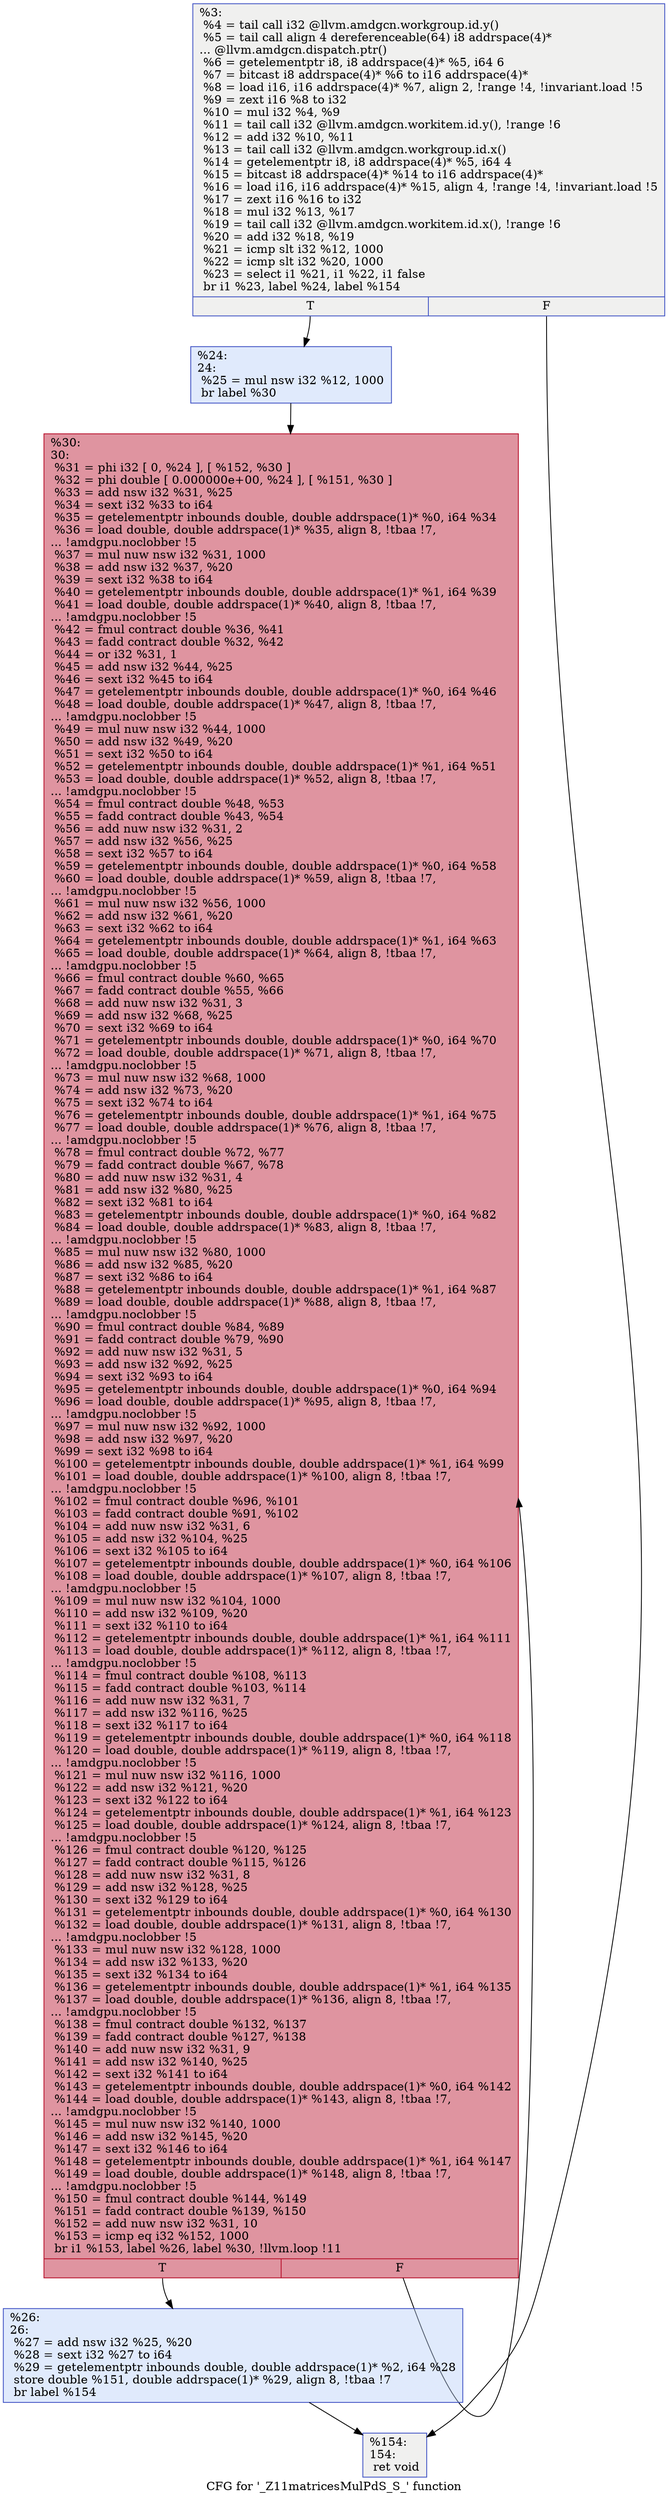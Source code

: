 digraph "CFG for '_Z11matricesMulPdS_S_' function" {
	label="CFG for '_Z11matricesMulPdS_S_' function";

	Node0x5d55ac0 [shape=record,color="#3d50c3ff", style=filled, fillcolor="#dedcdb70",label="{%3:\l  %4 = tail call i32 @llvm.amdgcn.workgroup.id.y()\l  %5 = tail call align 4 dereferenceable(64) i8 addrspace(4)*\l... @llvm.amdgcn.dispatch.ptr()\l  %6 = getelementptr i8, i8 addrspace(4)* %5, i64 6\l  %7 = bitcast i8 addrspace(4)* %6 to i16 addrspace(4)*\l  %8 = load i16, i16 addrspace(4)* %7, align 2, !range !4, !invariant.load !5\l  %9 = zext i16 %8 to i32\l  %10 = mul i32 %4, %9\l  %11 = tail call i32 @llvm.amdgcn.workitem.id.y(), !range !6\l  %12 = add i32 %10, %11\l  %13 = tail call i32 @llvm.amdgcn.workgroup.id.x()\l  %14 = getelementptr i8, i8 addrspace(4)* %5, i64 4\l  %15 = bitcast i8 addrspace(4)* %14 to i16 addrspace(4)*\l  %16 = load i16, i16 addrspace(4)* %15, align 4, !range !4, !invariant.load !5\l  %17 = zext i16 %16 to i32\l  %18 = mul i32 %13, %17\l  %19 = tail call i32 @llvm.amdgcn.workitem.id.x(), !range !6\l  %20 = add i32 %18, %19\l  %21 = icmp slt i32 %12, 1000\l  %22 = icmp slt i32 %20, 1000\l  %23 = select i1 %21, i1 %22, i1 false\l  br i1 %23, label %24, label %154\l|{<s0>T|<s1>F}}"];
	Node0x5d55ac0:s0 -> Node0x5d595a0;
	Node0x5d55ac0:s1 -> Node0x5d59630;
	Node0x5d595a0 [shape=record,color="#3d50c3ff", style=filled, fillcolor="#b9d0f970",label="{%24:\l24:                                               \l  %25 = mul nsw i32 %12, 1000\l  br label %30\l}"];
	Node0x5d595a0 -> Node0x5d59800;
	Node0x5d598c0 [shape=record,color="#3d50c3ff", style=filled, fillcolor="#b9d0f970",label="{%26:\l26:                                               \l  %27 = add nsw i32 %25, %20\l  %28 = sext i32 %27 to i64\l  %29 = getelementptr inbounds double, double addrspace(1)* %2, i64 %28\l  store double %151, double addrspace(1)* %29, align 8, !tbaa !7\l  br label %154\l}"];
	Node0x5d598c0 -> Node0x5d59630;
	Node0x5d59800 [shape=record,color="#b70d28ff", style=filled, fillcolor="#b70d2870",label="{%30:\l30:                                               \l  %31 = phi i32 [ 0, %24 ], [ %152, %30 ]\l  %32 = phi double [ 0.000000e+00, %24 ], [ %151, %30 ]\l  %33 = add nsw i32 %31, %25\l  %34 = sext i32 %33 to i64\l  %35 = getelementptr inbounds double, double addrspace(1)* %0, i64 %34\l  %36 = load double, double addrspace(1)* %35, align 8, !tbaa !7,\l... !amdgpu.noclobber !5\l  %37 = mul nuw nsw i32 %31, 1000\l  %38 = add nsw i32 %37, %20\l  %39 = sext i32 %38 to i64\l  %40 = getelementptr inbounds double, double addrspace(1)* %1, i64 %39\l  %41 = load double, double addrspace(1)* %40, align 8, !tbaa !7,\l... !amdgpu.noclobber !5\l  %42 = fmul contract double %36, %41\l  %43 = fadd contract double %32, %42\l  %44 = or i32 %31, 1\l  %45 = add nsw i32 %44, %25\l  %46 = sext i32 %45 to i64\l  %47 = getelementptr inbounds double, double addrspace(1)* %0, i64 %46\l  %48 = load double, double addrspace(1)* %47, align 8, !tbaa !7,\l... !amdgpu.noclobber !5\l  %49 = mul nuw nsw i32 %44, 1000\l  %50 = add nsw i32 %49, %20\l  %51 = sext i32 %50 to i64\l  %52 = getelementptr inbounds double, double addrspace(1)* %1, i64 %51\l  %53 = load double, double addrspace(1)* %52, align 8, !tbaa !7,\l... !amdgpu.noclobber !5\l  %54 = fmul contract double %48, %53\l  %55 = fadd contract double %43, %54\l  %56 = add nuw nsw i32 %31, 2\l  %57 = add nsw i32 %56, %25\l  %58 = sext i32 %57 to i64\l  %59 = getelementptr inbounds double, double addrspace(1)* %0, i64 %58\l  %60 = load double, double addrspace(1)* %59, align 8, !tbaa !7,\l... !amdgpu.noclobber !5\l  %61 = mul nuw nsw i32 %56, 1000\l  %62 = add nsw i32 %61, %20\l  %63 = sext i32 %62 to i64\l  %64 = getelementptr inbounds double, double addrspace(1)* %1, i64 %63\l  %65 = load double, double addrspace(1)* %64, align 8, !tbaa !7,\l... !amdgpu.noclobber !5\l  %66 = fmul contract double %60, %65\l  %67 = fadd contract double %55, %66\l  %68 = add nuw nsw i32 %31, 3\l  %69 = add nsw i32 %68, %25\l  %70 = sext i32 %69 to i64\l  %71 = getelementptr inbounds double, double addrspace(1)* %0, i64 %70\l  %72 = load double, double addrspace(1)* %71, align 8, !tbaa !7,\l... !amdgpu.noclobber !5\l  %73 = mul nuw nsw i32 %68, 1000\l  %74 = add nsw i32 %73, %20\l  %75 = sext i32 %74 to i64\l  %76 = getelementptr inbounds double, double addrspace(1)* %1, i64 %75\l  %77 = load double, double addrspace(1)* %76, align 8, !tbaa !7,\l... !amdgpu.noclobber !5\l  %78 = fmul contract double %72, %77\l  %79 = fadd contract double %67, %78\l  %80 = add nuw nsw i32 %31, 4\l  %81 = add nsw i32 %80, %25\l  %82 = sext i32 %81 to i64\l  %83 = getelementptr inbounds double, double addrspace(1)* %0, i64 %82\l  %84 = load double, double addrspace(1)* %83, align 8, !tbaa !7,\l... !amdgpu.noclobber !5\l  %85 = mul nuw nsw i32 %80, 1000\l  %86 = add nsw i32 %85, %20\l  %87 = sext i32 %86 to i64\l  %88 = getelementptr inbounds double, double addrspace(1)* %1, i64 %87\l  %89 = load double, double addrspace(1)* %88, align 8, !tbaa !7,\l... !amdgpu.noclobber !5\l  %90 = fmul contract double %84, %89\l  %91 = fadd contract double %79, %90\l  %92 = add nuw nsw i32 %31, 5\l  %93 = add nsw i32 %92, %25\l  %94 = sext i32 %93 to i64\l  %95 = getelementptr inbounds double, double addrspace(1)* %0, i64 %94\l  %96 = load double, double addrspace(1)* %95, align 8, !tbaa !7,\l... !amdgpu.noclobber !5\l  %97 = mul nuw nsw i32 %92, 1000\l  %98 = add nsw i32 %97, %20\l  %99 = sext i32 %98 to i64\l  %100 = getelementptr inbounds double, double addrspace(1)* %1, i64 %99\l  %101 = load double, double addrspace(1)* %100, align 8, !tbaa !7,\l... !amdgpu.noclobber !5\l  %102 = fmul contract double %96, %101\l  %103 = fadd contract double %91, %102\l  %104 = add nuw nsw i32 %31, 6\l  %105 = add nsw i32 %104, %25\l  %106 = sext i32 %105 to i64\l  %107 = getelementptr inbounds double, double addrspace(1)* %0, i64 %106\l  %108 = load double, double addrspace(1)* %107, align 8, !tbaa !7,\l... !amdgpu.noclobber !5\l  %109 = mul nuw nsw i32 %104, 1000\l  %110 = add nsw i32 %109, %20\l  %111 = sext i32 %110 to i64\l  %112 = getelementptr inbounds double, double addrspace(1)* %1, i64 %111\l  %113 = load double, double addrspace(1)* %112, align 8, !tbaa !7,\l... !amdgpu.noclobber !5\l  %114 = fmul contract double %108, %113\l  %115 = fadd contract double %103, %114\l  %116 = add nuw nsw i32 %31, 7\l  %117 = add nsw i32 %116, %25\l  %118 = sext i32 %117 to i64\l  %119 = getelementptr inbounds double, double addrspace(1)* %0, i64 %118\l  %120 = load double, double addrspace(1)* %119, align 8, !tbaa !7,\l... !amdgpu.noclobber !5\l  %121 = mul nuw nsw i32 %116, 1000\l  %122 = add nsw i32 %121, %20\l  %123 = sext i32 %122 to i64\l  %124 = getelementptr inbounds double, double addrspace(1)* %1, i64 %123\l  %125 = load double, double addrspace(1)* %124, align 8, !tbaa !7,\l... !amdgpu.noclobber !5\l  %126 = fmul contract double %120, %125\l  %127 = fadd contract double %115, %126\l  %128 = add nuw nsw i32 %31, 8\l  %129 = add nsw i32 %128, %25\l  %130 = sext i32 %129 to i64\l  %131 = getelementptr inbounds double, double addrspace(1)* %0, i64 %130\l  %132 = load double, double addrspace(1)* %131, align 8, !tbaa !7,\l... !amdgpu.noclobber !5\l  %133 = mul nuw nsw i32 %128, 1000\l  %134 = add nsw i32 %133, %20\l  %135 = sext i32 %134 to i64\l  %136 = getelementptr inbounds double, double addrspace(1)* %1, i64 %135\l  %137 = load double, double addrspace(1)* %136, align 8, !tbaa !7,\l... !amdgpu.noclobber !5\l  %138 = fmul contract double %132, %137\l  %139 = fadd contract double %127, %138\l  %140 = add nuw nsw i32 %31, 9\l  %141 = add nsw i32 %140, %25\l  %142 = sext i32 %141 to i64\l  %143 = getelementptr inbounds double, double addrspace(1)* %0, i64 %142\l  %144 = load double, double addrspace(1)* %143, align 8, !tbaa !7,\l... !amdgpu.noclobber !5\l  %145 = mul nuw nsw i32 %140, 1000\l  %146 = add nsw i32 %145, %20\l  %147 = sext i32 %146 to i64\l  %148 = getelementptr inbounds double, double addrspace(1)* %1, i64 %147\l  %149 = load double, double addrspace(1)* %148, align 8, !tbaa !7,\l... !amdgpu.noclobber !5\l  %150 = fmul contract double %144, %149\l  %151 = fadd contract double %139, %150\l  %152 = add nuw nsw i32 %31, 10\l  %153 = icmp eq i32 %152, 1000\l  br i1 %153, label %26, label %30, !llvm.loop !11\l|{<s0>T|<s1>F}}"];
	Node0x5d59800:s0 -> Node0x5d598c0;
	Node0x5d59800:s1 -> Node0x5d59800;
	Node0x5d59630 [shape=record,color="#3d50c3ff", style=filled, fillcolor="#dedcdb70",label="{%154:\l154:                                              \l  ret void\l}"];
}
